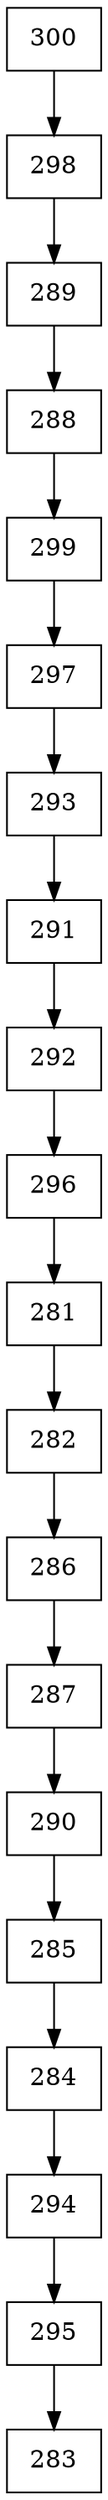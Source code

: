 digraph G {
  node [shape=record];
  node0 [label="{300}"];
  node0 -> node1;
  node1 [label="{298}"];
  node1 -> node2;
  node2 [label="{289}"];
  node2 -> node3;
  node3 [label="{288}"];
  node3 -> node4;
  node4 [label="{299}"];
  node4 -> node5;
  node5 [label="{297}"];
  node5 -> node6;
  node6 [label="{293}"];
  node6 -> node7;
  node7 [label="{291}"];
  node7 -> node8;
  node8 [label="{292}"];
  node8 -> node9;
  node9 [label="{296}"];
  node9 -> node10;
  node10 [label="{281}"];
  node10 -> node11;
  node11 [label="{282}"];
  node11 -> node12;
  node12 [label="{286}"];
  node12 -> node13;
  node13 [label="{287}"];
  node13 -> node14;
  node14 [label="{290}"];
  node14 -> node15;
  node15 [label="{285}"];
  node15 -> node16;
  node16 [label="{284}"];
  node16 -> node17;
  node17 [label="{294}"];
  node17 -> node18;
  node18 [label="{295}"];
  node18 -> node19;
  node19 [label="{283}"];
}
